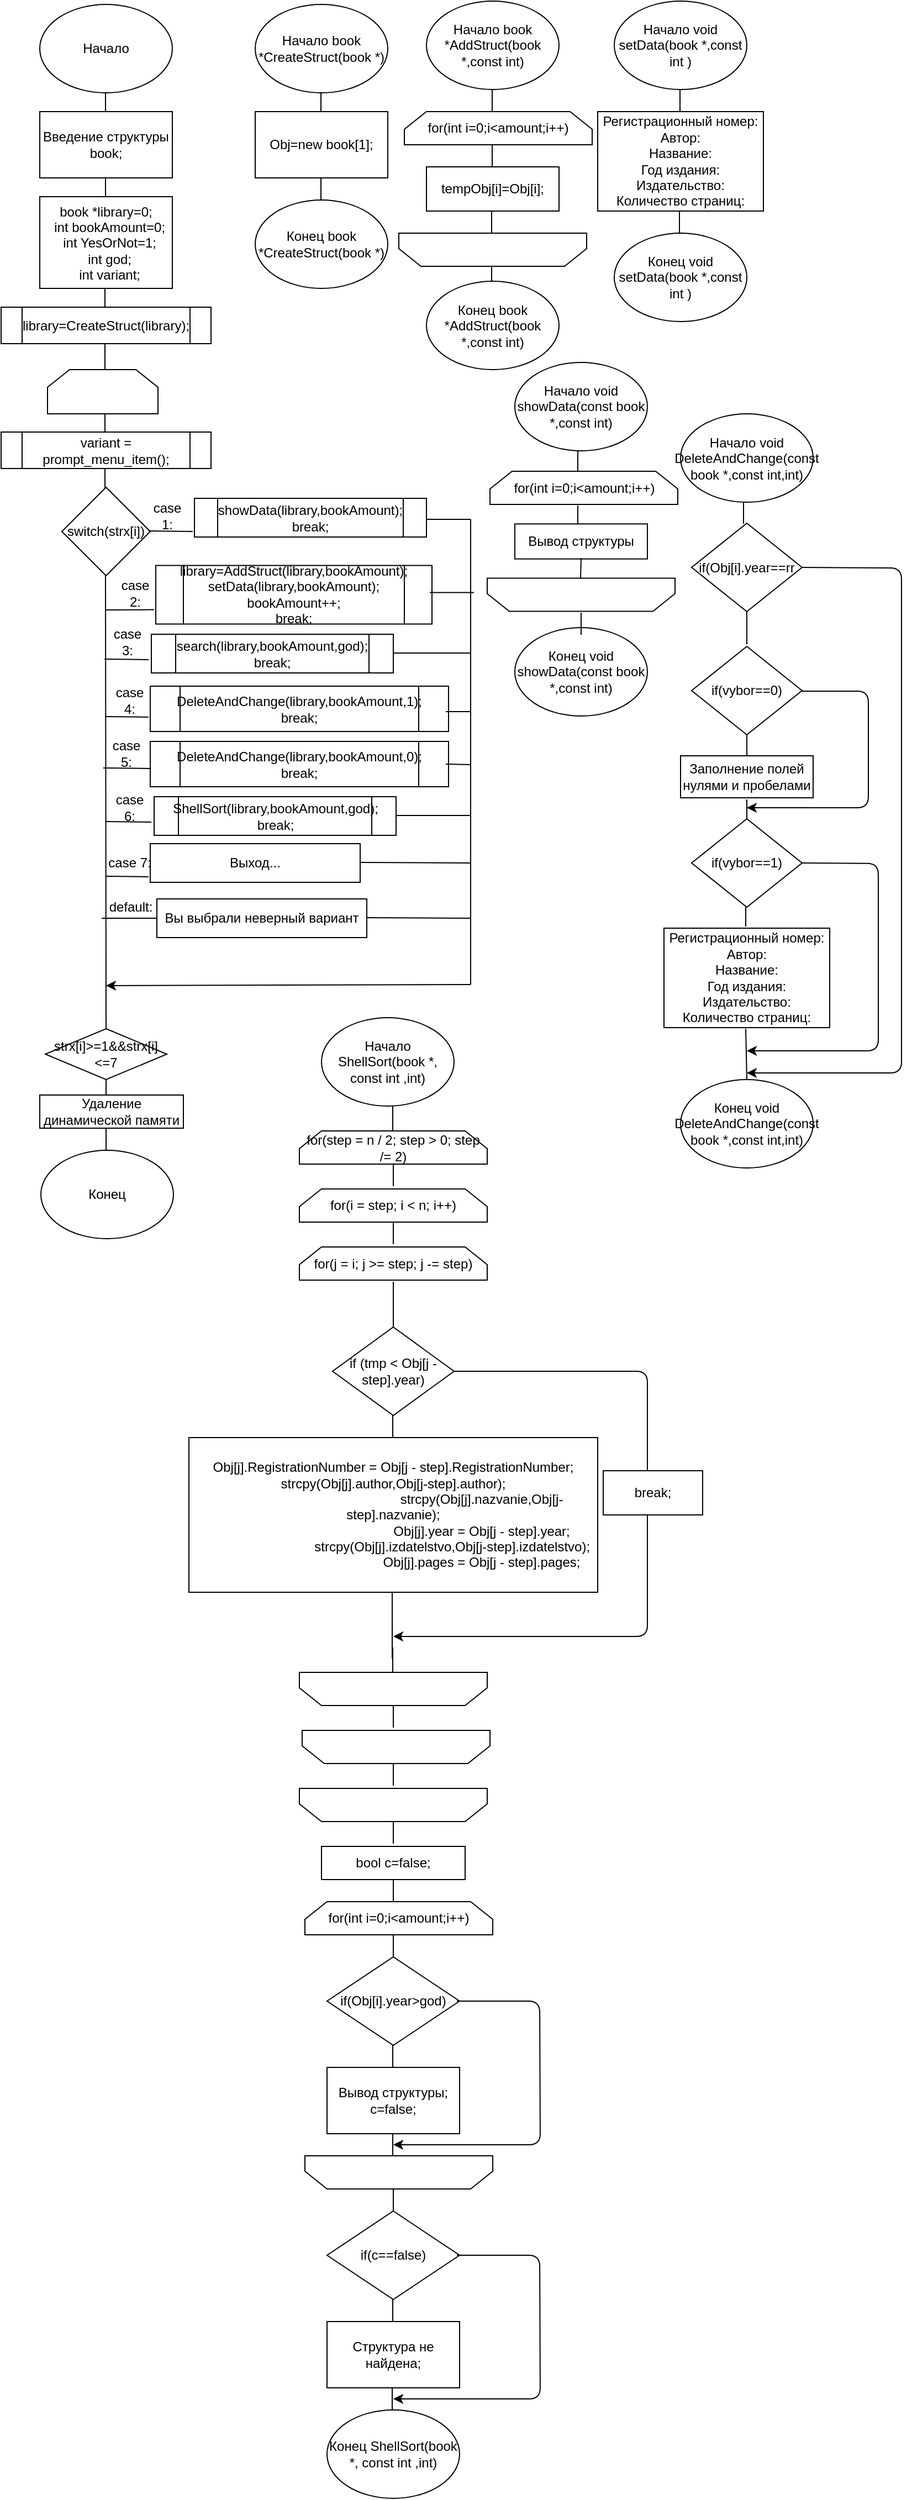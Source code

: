<mxfile version="12.4.2" type="device" pages="1"><diagram id="MbKFc0_4-GcgFF93eHTr" name="Page-1"><mxGraphModel dx="754" dy="468" grid="1" gridSize="10" guides="1" tooltips="1" connect="1" arrows="1" fold="1" page="1" pageScale="1" pageWidth="827" pageHeight="1169" math="0" shadow="0"><root><mxCell id="0"/><mxCell id="1" parent="0"/><mxCell id="6iYnwiyQNVGcTdJGd3L0-2" value="Начало&lt;br&gt;" style="ellipse;whiteSpace=wrap;html=1;" parent="1" vertex="1"><mxGeometry x="40" y="3" width="120" height="80" as="geometry"/></mxCell><mxCell id="6iYnwiyQNVGcTdJGd3L0-3" value="" style="endArrow=none;html=1;" parent="1" edge="1"><mxGeometry width="50" height="50" relative="1" as="geometry"><mxPoint x="99.5" y="103" as="sourcePoint"/><mxPoint x="99.5" y="83" as="targetPoint"/></mxGeometry></mxCell><mxCell id="6iYnwiyQNVGcTdJGd3L0-4" value="Введение структуры book;" style="rounded=0;whiteSpace=wrap;html=1;" parent="1" vertex="1"><mxGeometry x="40" y="100" width="120" height="60" as="geometry"/></mxCell><mxCell id="6iYnwiyQNVGcTdJGd3L0-5" value="" style="endArrow=none;html=1;" parent="1" edge="1"><mxGeometry width="50" height="50" relative="1" as="geometry"><mxPoint x="99.5" y="180" as="sourcePoint"/><mxPoint x="99.5" y="160" as="targetPoint"/></mxGeometry></mxCell><mxCell id="6iYnwiyQNVGcTdJGd3L0-6" value="&lt;div&gt;book *library=0;&lt;/div&gt;&lt;div&gt;&amp;nbsp; int bookAmount=0;&lt;/div&gt;&lt;div&gt;&amp;nbsp; int YesOrNot=1;&lt;/div&gt;&lt;div&gt;&amp;nbsp; int god;&lt;/div&gt;&lt;div&gt;&amp;nbsp; int variant;&lt;/div&gt;" style="rounded=0;whiteSpace=wrap;html=1;" parent="1" vertex="1"><mxGeometry x="40" y="177" width="120" height="83" as="geometry"/></mxCell><mxCell id="6iYnwiyQNVGcTdJGd3L0-7" value="" style="endArrow=none;html=1;" parent="1" edge="1"><mxGeometry width="50" height="50" relative="1" as="geometry"><mxPoint x="99" y="280" as="sourcePoint"/><mxPoint x="99" y="260" as="targetPoint"/></mxGeometry></mxCell><mxCell id="6iYnwiyQNVGcTdJGd3L0-8" value="library=CreateStruct(library);" style="shape=process;whiteSpace=wrap;html=1;backgroundOutline=1;" parent="1" vertex="1"><mxGeometry x="5" y="277" width="190" height="33" as="geometry"/></mxCell><mxCell id="6iYnwiyQNVGcTdJGd3L0-9" value="" style="endArrow=none;html=1;" parent="1" edge="1"><mxGeometry width="50" height="50" relative="1" as="geometry"><mxPoint x="99" y="334" as="sourcePoint"/><mxPoint x="99" y="310" as="targetPoint"/></mxGeometry></mxCell><mxCell id="6iYnwiyQNVGcTdJGd3L0-12" value="" style="endArrow=none;html=1;" parent="1" edge="1"><mxGeometry width="50" height="50" relative="1" as="geometry"><mxPoint x="99" y="393" as="sourcePoint"/><mxPoint x="99" y="373" as="targetPoint"/></mxGeometry></mxCell><mxCell id="6iYnwiyQNVGcTdJGd3L0-14" value="variant = prompt_menu_item();" style="shape=process;whiteSpace=wrap;html=1;backgroundOutline=1;" parent="1" vertex="1"><mxGeometry x="5" y="390" width="190" height="33" as="geometry"/></mxCell><mxCell id="6iYnwiyQNVGcTdJGd3L0-15" value="" style="endArrow=none;html=1;" parent="1" edge="1"><mxGeometry width="50" height="50" relative="1" as="geometry"><mxPoint x="99" y="443" as="sourcePoint"/><mxPoint x="99" y="423" as="targetPoint"/></mxGeometry></mxCell><mxCell id="6iYnwiyQNVGcTdJGd3L0-16" value="switch(strx[i])" style="rhombus;whiteSpace=wrap;html=1;" parent="1" vertex="1"><mxGeometry x="60" y="440" width="80" height="80" as="geometry"/></mxCell><mxCell id="6iYnwiyQNVGcTdJGd3L0-17" value="" style="endArrow=none;html=1;" parent="1" edge="1"><mxGeometry width="50" height="50" relative="1" as="geometry"><mxPoint x="100" y="930" as="sourcePoint"/><mxPoint x="99.5" y="520" as="targetPoint"/></mxGeometry></mxCell><mxCell id="6iYnwiyQNVGcTdJGd3L0-18" value="" style="endArrow=none;html=1;" parent="1" edge="1"><mxGeometry width="50" height="50" relative="1" as="geometry"><mxPoint x="138.5" y="479.5" as="sourcePoint"/><mxPoint x="178.5" y="480" as="targetPoint"/></mxGeometry></mxCell><mxCell id="6iYnwiyQNVGcTdJGd3L0-20" value="" style="endArrow=none;html=1;" parent="1" edge="1"><mxGeometry width="50" height="50" relative="1" as="geometry"><mxPoint x="100" y="551" as="sourcePoint"/><mxPoint x="143.5" y="550.75" as="targetPoint"/></mxGeometry></mxCell><mxCell id="6iYnwiyQNVGcTdJGd3L0-22" value="" style="endArrow=none;html=1;" parent="1" edge="1"><mxGeometry width="50" height="50" relative="1" as="geometry"><mxPoint x="98.5" y="595.5" as="sourcePoint"/><mxPoint x="138.5" y="596" as="targetPoint"/></mxGeometry></mxCell><mxCell id="6iYnwiyQNVGcTdJGd3L0-24" value="" style="endArrow=none;html=1;" parent="1" edge="1"><mxGeometry width="50" height="50" relative="1" as="geometry"><mxPoint x="100" y="647.5" as="sourcePoint"/><mxPoint x="138.5" y="648" as="targetPoint"/></mxGeometry></mxCell><mxCell id="6iYnwiyQNVGcTdJGd3L0-26" value="" style="endArrow=none;html=1;entryX=0;entryY=0.75;entryDx=0;entryDy=0;" parent="1" edge="1"><mxGeometry width="50" height="50" relative="1" as="geometry"><mxPoint x="97.5" y="694" as="sourcePoint"/><mxPoint x="140" y="694.5" as="targetPoint"/></mxGeometry></mxCell><mxCell id="6iYnwiyQNVGcTdJGd3L0-28" value="" style="endArrow=none;html=1;entryX=0;entryY=0.75;entryDx=0;entryDy=0;" parent="1" edge="1"><mxGeometry width="50" height="50" relative="1" as="geometry"><mxPoint x="100" y="742.5" as="sourcePoint"/><mxPoint x="141" y="743" as="targetPoint"/></mxGeometry></mxCell><mxCell id="6iYnwiyQNVGcTdJGd3L0-30" value="" style="endArrow=none;html=1;" parent="1" edge="1"><mxGeometry width="50" height="50" relative="1" as="geometry"><mxPoint x="100" y="792" as="sourcePoint"/><mxPoint x="138.5" y="792.5" as="targetPoint"/></mxGeometry></mxCell><mxCell id="6iYnwiyQNVGcTdJGd3L0-31" value="Выход..." style="rounded=0;whiteSpace=wrap;html=1;" parent="1" vertex="1"><mxGeometry x="140" y="762.5" width="190" height="35" as="geometry"/></mxCell><mxCell id="6iYnwiyQNVGcTdJGd3L0-32" value="&lt;span style=&quot;white-space: normal&quot;&gt;case 2:&lt;/span&gt;" style="text;html=1;align=center;verticalAlign=middle;resizable=0;points=[];;autosize=1;" parent="1" vertex="1"><mxGeometry x="101" y="525.75" width="50" height="20" as="geometry"/></mxCell><mxCell id="6iYnwiyQNVGcTdJGd3L0-33" value="&lt;span style=&quot;white-space: normal&quot;&gt;case 1:&lt;/span&gt;" style="text;html=1;align=center;verticalAlign=middle;resizable=0;points=[];;autosize=1;" parent="1" vertex="1"><mxGeometry x="130" y="455.5" width="50" height="20" as="geometry"/></mxCell><mxCell id="6iYnwiyQNVGcTdJGd3L0-34" value="&lt;span style=&quot;white-space: normal&quot;&gt;case 3:&lt;/span&gt;" style="text;html=1;align=center;verticalAlign=middle;resizable=0;points=[];;autosize=1;" parent="1" vertex="1"><mxGeometry x="93.5" y="570" width="50" height="20" as="geometry"/></mxCell><mxCell id="6iYnwiyQNVGcTdJGd3L0-35" value="&lt;span style=&quot;white-space: normal&quot;&gt;case 4:&lt;/span&gt;" style="text;html=1;align=center;verticalAlign=middle;resizable=0;points=[];;autosize=1;" parent="1" vertex="1"><mxGeometry x="96" y="623" width="50" height="20" as="geometry"/></mxCell><mxCell id="6iYnwiyQNVGcTdJGd3L0-36" value="&lt;span style=&quot;white-space: normal&quot;&gt;case 5:&lt;/span&gt;" style="text;html=1;align=center;verticalAlign=middle;resizable=0;points=[];;autosize=1;" parent="1" vertex="1"><mxGeometry x="92.5" y="670.5" width="50" height="20" as="geometry"/></mxCell><mxCell id="6iYnwiyQNVGcTdJGd3L0-37" value="&lt;span style=&quot;white-space: normal&quot;&gt;case 6:&lt;/span&gt;" style="text;html=1;align=center;verticalAlign=middle;resizable=0;points=[];;autosize=1;" parent="1" vertex="1"><mxGeometry x="96" y="720" width="50" height="20" as="geometry"/></mxCell><mxCell id="6iYnwiyQNVGcTdJGd3L0-38" value="case 7:" style="text;html=1;align=center;verticalAlign=middle;resizable=0;points=[];;autosize=1;" parent="1" vertex="1"><mxGeometry x="96" y="770" width="50" height="20" as="geometry"/></mxCell><mxCell id="6iYnwiyQNVGcTdJGd3L0-39" value="showData(library,bookAmount);&lt;br&gt;break;" style="shape=process;whiteSpace=wrap;html=1;backgroundOutline=1;" parent="1" vertex="1"><mxGeometry x="180" y="450" width="210" height="35" as="geometry"/></mxCell><mxCell id="6iYnwiyQNVGcTdJGd3L0-42" value="library=AddStruct(library,bookAmount);&lt;br&gt;setData(library,bookAmount);&lt;br&gt;bookAmount++;&lt;br&gt;break;" style="shape=process;whiteSpace=wrap;html=1;backgroundOutline=1;" parent="1" vertex="1"><mxGeometry x="145" y="510.75" width="250" height="53" as="geometry"/></mxCell><mxCell id="6iYnwiyQNVGcTdJGd3L0-44" value="search(library,bookAmount,god);&lt;br&gt;break;" style="shape=process;whiteSpace=wrap;html=1;backgroundOutline=1;" parent="1" vertex="1"><mxGeometry x="141" y="573" width="219" height="35" as="geometry"/></mxCell><mxCell id="6iYnwiyQNVGcTdJGd3L0-45" value="DeleteAndChange(library,bookAmount,1);&lt;br&gt;break;" style="shape=process;whiteSpace=wrap;html=1;backgroundOutline=1;" parent="1" vertex="1"><mxGeometry x="140" y="620" width="270" height="41" as="geometry"/></mxCell><mxCell id="6iYnwiyQNVGcTdJGd3L0-46" value="DeleteAndChange(library,bookAmount,0);&lt;br&gt;break;" style="shape=process;whiteSpace=wrap;html=1;backgroundOutline=1;" parent="1" vertex="1"><mxGeometry x="140" y="670" width="270" height="41" as="geometry"/></mxCell><mxCell id="6iYnwiyQNVGcTdJGd3L0-48" value="ShellSort(library,bookAmount,god);&lt;br&gt;break;" style="shape=process;whiteSpace=wrap;html=1;backgroundOutline=1;" parent="1" vertex="1"><mxGeometry x="143.5" y="720" width="219" height="35" as="geometry"/></mxCell><mxCell id="6iYnwiyQNVGcTdJGd3L0-49" value="" style="endArrow=none;html=1;" parent="1" edge="1"><mxGeometry width="50" height="50" relative="1" as="geometry"><mxPoint x="96" y="830" as="sourcePoint"/><mxPoint x="146" y="830" as="targetPoint"/></mxGeometry></mxCell><mxCell id="6iYnwiyQNVGcTdJGd3L0-50" value="default:" style="text;html=1;align=center;verticalAlign=middle;resizable=0;points=[];;autosize=1;" parent="1" vertex="1"><mxGeometry x="97" y="810" width="50" height="20" as="geometry"/></mxCell><mxCell id="6iYnwiyQNVGcTdJGd3L0-53" value="Вы выбрали неверный вариант" style="rounded=0;whiteSpace=wrap;html=1;" parent="1" vertex="1"><mxGeometry x="146" y="812.5" width="190" height="35" as="geometry"/></mxCell><mxCell id="6iYnwiyQNVGcTdJGd3L0-55" value="strx[i]&amp;gt;=1&amp;amp;&amp;amp;strx[i]&amp;lt;=7" style="rhombus;whiteSpace=wrap;html=1;" parent="1" vertex="1"><mxGeometry x="45" y="930" width="110" height="46" as="geometry"/></mxCell><mxCell id="6iYnwiyQNVGcTdJGd3L0-56" value="" style="endArrow=none;html=1;" parent="1" edge="1"><mxGeometry width="50" height="50" relative="1" as="geometry"><mxPoint x="100" y="996" as="sourcePoint"/><mxPoint x="100" y="976" as="targetPoint"/></mxGeometry></mxCell><mxCell id="6iYnwiyQNVGcTdJGd3L0-57" value="Удаление динамической памяти" style="rounded=0;whiteSpace=wrap;html=1;" parent="1" vertex="1"><mxGeometry x="40" y="990" width="130" height="30" as="geometry"/></mxCell><mxCell id="6iYnwiyQNVGcTdJGd3L0-58" value="Конец" style="ellipse;whiteSpace=wrap;html=1;" parent="1" vertex="1"><mxGeometry x="41" y="1040" width="120" height="80" as="geometry"/></mxCell><mxCell id="6iYnwiyQNVGcTdJGd3L0-59" value="" style="endArrow=none;html=1;" parent="1" edge="1"><mxGeometry width="50" height="50" relative="1" as="geometry"><mxPoint x="100" y="1040" as="sourcePoint"/><mxPoint x="100" y="1020" as="targetPoint"/></mxGeometry></mxCell><mxCell id="6iYnwiyQNVGcTdJGd3L0-60" value="Начало&amp;nbsp;book *CreateStruct(book *)" style="ellipse;whiteSpace=wrap;html=1;" parent="1" vertex="1"><mxGeometry x="235" y="3" width="120" height="80" as="geometry"/></mxCell><mxCell id="6iYnwiyQNVGcTdJGd3L0-61" value="" style="endArrow=none;html=1;" parent="1" edge="1"><mxGeometry width="50" height="50" relative="1" as="geometry"><mxPoint x="294.5" y="103" as="sourcePoint"/><mxPoint x="294.5" y="83" as="targetPoint"/></mxGeometry></mxCell><mxCell id="6iYnwiyQNVGcTdJGd3L0-62" value="Obj=new book[1];" style="rounded=0;whiteSpace=wrap;html=1;" parent="1" vertex="1"><mxGeometry x="235" y="100" width="120" height="60" as="geometry"/></mxCell><mxCell id="6iYnwiyQNVGcTdJGd3L0-63" value="" style="endArrow=none;html=1;" parent="1" edge="1"><mxGeometry width="50" height="50" relative="1" as="geometry"><mxPoint x="294.5" y="180" as="sourcePoint"/><mxPoint x="294.5" y="160" as="targetPoint"/></mxGeometry></mxCell><mxCell id="6iYnwiyQNVGcTdJGd3L0-64" value="Конец book *CreateStruct(book *)" style="ellipse;whiteSpace=wrap;html=1;" parent="1" vertex="1"><mxGeometry x="235" y="180" width="120" height="80" as="geometry"/></mxCell><mxCell id="6iYnwiyQNVGcTdJGd3L0-65" value="Начало&amp;nbsp;book *AddStruct(book *,const int)" style="ellipse;whiteSpace=wrap;html=1;" parent="1" vertex="1"><mxGeometry x="390" width="120" height="80" as="geometry"/></mxCell><mxCell id="6iYnwiyQNVGcTdJGd3L0-66" value="" style="endArrow=none;html=1;" parent="1" edge="1"><mxGeometry width="50" height="50" relative="1" as="geometry"><mxPoint x="449.5" y="100" as="sourcePoint"/><mxPoint x="449.5" y="80" as="targetPoint"/></mxGeometry></mxCell><mxCell id="6iYnwiyQNVGcTdJGd3L0-67" value="for(int i=0;i&amp;lt;amount;i++)" style="shape=loopLimit;whiteSpace=wrap;html=1;" parent="1" vertex="1"><mxGeometry x="370" y="100" width="170" height="30" as="geometry"/></mxCell><mxCell id="6iYnwiyQNVGcTdJGd3L0-68" value="" style="endArrow=none;html=1;" parent="1" edge="1"><mxGeometry width="50" height="50" relative="1" as="geometry"><mxPoint x="449.5" y="150" as="sourcePoint"/><mxPoint x="449.5" y="130" as="targetPoint"/></mxGeometry></mxCell><mxCell id="6iYnwiyQNVGcTdJGd3L0-69" value="tempObj[i]=Obj[i];" style="rounded=0;whiteSpace=wrap;html=1;" parent="1" vertex="1"><mxGeometry x="390" y="150" width="120" height="40" as="geometry"/></mxCell><mxCell id="6iYnwiyQNVGcTdJGd3L0-70" value="" style="endArrow=none;html=1;" parent="1" edge="1"><mxGeometry width="50" height="50" relative="1" as="geometry"><mxPoint x="449" y="210" as="sourcePoint"/><mxPoint x="449" y="190" as="targetPoint"/></mxGeometry></mxCell><mxCell id="6iYnwiyQNVGcTdJGd3L0-73" value="" style="shape=loopLimit;whiteSpace=wrap;html=1;rotation=-180;" parent="1" vertex="1"><mxGeometry x="365" y="210" width="170" height="30" as="geometry"/></mxCell><mxCell id="6iYnwiyQNVGcTdJGd3L0-74" value="Конец book *AddStruct(book *,const int)" style="ellipse;whiteSpace=wrap;html=1;" parent="1" vertex="1"><mxGeometry x="390" y="253.5" width="120" height="80" as="geometry"/></mxCell><mxCell id="6iYnwiyQNVGcTdJGd3L0-77" value="" style="endArrow=none;html=1;" parent="1" edge="1"><mxGeometry width="50" height="50" relative="1" as="geometry"><mxPoint x="449" y="253.5" as="sourcePoint"/><mxPoint x="449" y="240" as="targetPoint"/></mxGeometry></mxCell><mxCell id="6iYnwiyQNVGcTdJGd3L0-78" value="Начало&amp;nbsp;void setData(book *,const int )" style="ellipse;whiteSpace=wrap;html=1;" parent="1" vertex="1"><mxGeometry x="560" width="120" height="80" as="geometry"/></mxCell><mxCell id="6iYnwiyQNVGcTdJGd3L0-79" value="" style="endArrow=none;html=1;" parent="1" edge="1"><mxGeometry width="50" height="50" relative="1" as="geometry"><mxPoint x="619.5" y="100" as="sourcePoint"/><mxPoint x="619.5" y="80" as="targetPoint"/></mxGeometry></mxCell><mxCell id="6iYnwiyQNVGcTdJGd3L0-80" value="Регистрационный номер:&lt;br&gt;Автор:&lt;br&gt;Название:&lt;br&gt;Год издания:&lt;br&gt;Издательство:&lt;br&gt;Количество страниц:&lt;br&gt;" style="rounded=0;whiteSpace=wrap;html=1;" parent="1" vertex="1"><mxGeometry x="545" y="100" width="150" height="90" as="geometry"/></mxCell><mxCell id="6iYnwiyQNVGcTdJGd3L0-83" value="Конец void setData(book *,const int )" style="ellipse;whiteSpace=wrap;html=1;" parent="1" vertex="1"><mxGeometry x="560" y="210" width="120" height="80" as="geometry"/></mxCell><mxCell id="6iYnwiyQNVGcTdJGd3L0-84" value="" style="endArrow=none;html=1;" parent="1" edge="1"><mxGeometry width="50" height="50" relative="1" as="geometry"><mxPoint x="619" y="210" as="sourcePoint"/><mxPoint x="619" y="190" as="targetPoint"/></mxGeometry></mxCell><mxCell id="6iYnwiyQNVGcTdJGd3L0-86" value="Начало void showData(const book *,const int)" style="ellipse;whiteSpace=wrap;html=1;" parent="1" vertex="1"><mxGeometry x="470" y="327" width="120" height="80" as="geometry"/></mxCell><mxCell id="6iYnwiyQNVGcTdJGd3L0-87" value="" style="endArrow=none;html=1;" parent="1" edge="1"><mxGeometry width="50" height="50" relative="1" as="geometry"><mxPoint x="527" y="426.5" as="sourcePoint"/><mxPoint x="527" y="406.5" as="targetPoint"/></mxGeometry></mxCell><mxCell id="6iYnwiyQNVGcTdJGd3L0-88" value="for(int i=0;i&amp;lt;amount;i++)" style="shape=loopLimit;whiteSpace=wrap;html=1;" parent="1" vertex="1"><mxGeometry x="447.5" y="425.5" width="170" height="30" as="geometry"/></mxCell><mxCell id="6iYnwiyQNVGcTdJGd3L0-89" value="" style="endArrow=none;html=1;" parent="1" edge="1"><mxGeometry width="50" height="50" relative="1" as="geometry"><mxPoint x="527" y="476.5" as="sourcePoint"/><mxPoint x="527" y="456.5" as="targetPoint"/></mxGeometry></mxCell><mxCell id="6iYnwiyQNVGcTdJGd3L0-92" value="" style="shape=loopLimit;whiteSpace=wrap;html=1;rotation=-180;" parent="1" vertex="1"><mxGeometry x="445" y="522.25" width="170" height="30" as="geometry"/></mxCell><mxCell id="6iYnwiyQNVGcTdJGd3L0-93" value="Конец void showData(const book *,const int)" style="ellipse;whiteSpace=wrap;html=1;" parent="1" vertex="1"><mxGeometry x="470" y="567" width="120" height="80" as="geometry"/></mxCell><mxCell id="6iYnwiyQNVGcTdJGd3L0-94" value="" style="endArrow=none;html=1;" parent="1" edge="1"><mxGeometry width="50" height="50" relative="1" as="geometry"><mxPoint x="530" y="573.5" as="sourcePoint"/><mxPoint x="530" y="553.5" as="targetPoint"/></mxGeometry></mxCell><mxCell id="6iYnwiyQNVGcTdJGd3L0-95" value="Начало void DeleteAndChange(const book *,const int,int)" style="ellipse;whiteSpace=wrap;html=1;" parent="1" vertex="1"><mxGeometry x="620" y="373.5" width="120" height="80" as="geometry"/></mxCell><mxCell id="6iYnwiyQNVGcTdJGd3L0-96" value="" style="endArrow=none;html=1;" parent="1" edge="1"><mxGeometry width="50" height="50" relative="1" as="geometry"><mxPoint x="677" y="473" as="sourcePoint"/><mxPoint x="677" y="453" as="targetPoint"/></mxGeometry></mxCell><mxCell id="6iYnwiyQNVGcTdJGd3L0-97" value="if(Obj[i].year==rr" style="rhombus;whiteSpace=wrap;html=1;" parent="1" vertex="1"><mxGeometry x="630" y="472.5" width="100" height="80" as="geometry"/></mxCell><mxCell id="6iYnwiyQNVGcTdJGd3L0-98" value="" style="endArrow=none;html=1;" parent="1" edge="1"><mxGeometry width="50" height="50" relative="1" as="geometry"><mxPoint x="680" y="582" as="sourcePoint"/><mxPoint x="680" y="552" as="targetPoint"/></mxGeometry></mxCell><mxCell id="6iYnwiyQNVGcTdJGd3L0-99" value="if(vybor==0)" style="rhombus;whiteSpace=wrap;html=1;" parent="1" vertex="1"><mxGeometry x="630" y="584" width="100" height="80" as="geometry"/></mxCell><mxCell id="6iYnwiyQNVGcTdJGd3L0-100" value="" style="endArrow=none;html=1;" parent="1" edge="1"><mxGeometry width="50" height="50" relative="1" as="geometry"><mxPoint x="680" y="740" as="sourcePoint"/><mxPoint x="680" y="722.5" as="targetPoint"/></mxGeometry></mxCell><mxCell id="6iYnwiyQNVGcTdJGd3L0-101" value="if(vybor==1)" style="rhombus;whiteSpace=wrap;html=1;" parent="1" vertex="1"><mxGeometry x="630" y="740" width="100" height="80" as="geometry"/></mxCell><mxCell id="6iYnwiyQNVGcTdJGd3L0-102" value="" style="endArrow=none;html=1;" parent="1" edge="1"><mxGeometry width="50" height="50" relative="1" as="geometry"><mxPoint x="680" y="683.5" as="sourcePoint"/><mxPoint x="680" y="663.5" as="targetPoint"/></mxGeometry></mxCell><mxCell id="6iYnwiyQNVGcTdJGd3L0-103" value="Заполнение полей нулями и пробелами" style="rounded=0;whiteSpace=wrap;html=1;" parent="1" vertex="1"><mxGeometry x="620" y="683" width="120" height="38" as="geometry"/></mxCell><mxCell id="6iYnwiyQNVGcTdJGd3L0-104" value="Регистрационный номер:&lt;br&gt;Автор:&lt;br&gt;Название:&lt;br&gt;Год издания:&lt;br&gt;Издательство:&lt;br&gt;Количество страниц:&lt;br&gt;" style="rounded=0;whiteSpace=wrap;html=1;" parent="1" vertex="1"><mxGeometry x="605" y="839" width="150" height="90" as="geometry"/></mxCell><mxCell id="6iYnwiyQNVGcTdJGd3L0-105" value="" style="endArrow=none;html=1;" parent="1" edge="1"><mxGeometry width="50" height="50" relative="1" as="geometry"><mxPoint x="679" y="837.5" as="sourcePoint"/><mxPoint x="679" y="820" as="targetPoint"/></mxGeometry></mxCell><mxCell id="6iYnwiyQNVGcTdJGd3L0-106" value="" style="endArrow=none;html=1;exitX=0.5;exitY=0;exitDx=0;exitDy=0;" parent="1" source="6iYnwiyQNVGcTdJGd3L0-107" edge="1"><mxGeometry width="50" height="50" relative="1" as="geometry"><mxPoint x="679" y="947.5" as="sourcePoint"/><mxPoint x="679" y="930" as="targetPoint"/></mxGeometry></mxCell><mxCell id="6iYnwiyQNVGcTdJGd3L0-107" value="Конец void DeleteAndChange(const book *,const int,int)" style="ellipse;whiteSpace=wrap;html=1;" parent="1" vertex="1"><mxGeometry x="620" y="976" width="120" height="80" as="geometry"/></mxCell><mxCell id="6iYnwiyQNVGcTdJGd3L0-108" value="" style="endArrow=classic;html=1;" parent="1" edge="1"><mxGeometry width="50" height="50" relative="1" as="geometry"><mxPoint x="730" y="512.5" as="sourcePoint"/><mxPoint x="680" y="970" as="targetPoint"/><Array as="points"><mxPoint x="820" y="513"/><mxPoint x="820" y="597"/><mxPoint x="820" y="970"/></Array></mxGeometry></mxCell><mxCell id="6iYnwiyQNVGcTdJGd3L0-109" value="" style="endArrow=classic;html=1;" parent="1" edge="1"><mxGeometry width="50" height="50" relative="1" as="geometry"><mxPoint x="730" y="624.5" as="sourcePoint"/><mxPoint x="680" y="730" as="targetPoint"/><Array as="points"><mxPoint x="790" y="624.5"/><mxPoint x="790" y="730"/></Array></mxGeometry></mxCell><mxCell id="6iYnwiyQNVGcTdJGd3L0-110" value="" style="endArrow=classic;html=1;" parent="1" edge="1"><mxGeometry width="50" height="50" relative="1" as="geometry"><mxPoint x="730" y="780" as="sourcePoint"/><mxPoint x="680" y="950" as="targetPoint"/><Array as="points"><mxPoint x="799" y="780.5"/><mxPoint x="799" y="950"/></Array></mxGeometry></mxCell><mxCell id="6iYnwiyQNVGcTdJGd3L0-111" value="Начало ShellSort(book *, const int ,int)" style="ellipse;whiteSpace=wrap;html=1;" parent="1" vertex="1"><mxGeometry x="295" y="920" width="120" height="80" as="geometry"/></mxCell><mxCell id="6iYnwiyQNVGcTdJGd3L0-112" value="" style="endArrow=none;html=1;" parent="1" edge="1"><mxGeometry width="50" height="50" relative="1" as="geometry"><mxPoint x="359.5" y="1022.5" as="sourcePoint"/><mxPoint x="359.5" y="1000" as="targetPoint"/></mxGeometry></mxCell><mxCell id="6iYnwiyQNVGcTdJGd3L0-113" value="for(step = n / 2; step &amp;gt; 0; step /= 2)" style="shape=loopLimit;whiteSpace=wrap;html=1;" parent="1" vertex="1"><mxGeometry x="275" y="1022.5" width="170" height="30" as="geometry"/></mxCell><mxCell id="6iYnwiyQNVGcTdJGd3L0-114" value="" style="endArrow=none;html=1;" parent="1" edge="1"><mxGeometry width="50" height="50" relative="1" as="geometry"><mxPoint x="360" y="1072.5" as="sourcePoint"/><mxPoint x="360" y="1052.5" as="targetPoint"/></mxGeometry></mxCell><mxCell id="6iYnwiyQNVGcTdJGd3L0-115" value="for(i = step; i &amp;lt; n; i++)" style="shape=loopLimit;whiteSpace=wrap;html=1;" parent="1" vertex="1"><mxGeometry x="275" y="1075" width="170" height="30" as="geometry"/></mxCell><mxCell id="6iYnwiyQNVGcTdJGd3L0-116" value="" style="endArrow=none;html=1;" parent="1" edge="1"><mxGeometry width="50" height="50" relative="1" as="geometry"><mxPoint x="360" y="1125" as="sourcePoint"/><mxPoint x="360" y="1105" as="targetPoint"/></mxGeometry></mxCell><mxCell id="6iYnwiyQNVGcTdJGd3L0-117" value="for(j = i; j &amp;gt;= step; j -= step)" style="shape=loopLimit;whiteSpace=wrap;html=1;" parent="1" vertex="1"><mxGeometry x="275" y="1127.5" width="170" height="30" as="geometry"/></mxCell><mxCell id="6iYnwiyQNVGcTdJGd3L0-118" value="" style="endArrow=none;html=1;" parent="1" edge="1"><mxGeometry width="50" height="50" relative="1" as="geometry"><mxPoint x="360" y="1200" as="sourcePoint"/><mxPoint x="360" y="1159" as="targetPoint"/></mxGeometry></mxCell><mxCell id="6iYnwiyQNVGcTdJGd3L0-119" value="if (tmp &amp;lt; Obj[j - step].year)" style="rhombus;whiteSpace=wrap;html=1;" parent="1" vertex="1"><mxGeometry x="305" y="1200" width="110" height="80" as="geometry"/></mxCell><mxCell id="6iYnwiyQNVGcTdJGd3L0-120" value="" style="endArrow=none;html=1;" parent="1" edge="1"><mxGeometry width="50" height="50" relative="1" as="geometry"><mxPoint x="359.5" y="1300" as="sourcePoint"/><mxPoint x="359.5" y="1280" as="targetPoint"/></mxGeometry></mxCell><mxCell id="6iYnwiyQNVGcTdJGd3L0-121" value="&lt;div&gt;Obj[j].RegistrationNumber = Obj[j - step].RegistrationNumber;&lt;/div&gt;&lt;div&gt;strcpy(Obj[j].author,Obj[j-step].author);&lt;/div&gt;&lt;div&gt;&lt;span style=&quot;white-space: pre&quot;&gt;&#9;&#9;&#9;&#9;&#9;&#9;&lt;/span&gt;strcpy(Obj[j].nazvanie,Obj[j-step].nazvanie);&lt;/div&gt;&lt;div&gt;&lt;span style=&quot;white-space: pre&quot;&gt;&#9;&#9;&#9;&#9;&#9;&#9;&lt;/span&gt;Obj[j].year = Obj[j - step].year;&lt;/div&gt;&lt;div&gt;&lt;span style=&quot;white-space: pre&quot;&gt;&#9;&#9;&#9;&#9;&lt;/span&gt;strcpy(Obj[j].izdatelstvo,Obj[j-step].izdatelstvo);&lt;/div&gt;&lt;div&gt;&lt;span style=&quot;white-space: pre&quot;&gt;&#9;&#9;&#9;&#9;&#9;&#9;&lt;/span&gt;Obj[j].pages = Obj[j - step].pages;&lt;/div&gt;" style="rounded=0;whiteSpace=wrap;html=1;" parent="1" vertex="1"><mxGeometry x="175" y="1300" width="370" height="140" as="geometry"/></mxCell><mxCell id="6iYnwiyQNVGcTdJGd3L0-122" value="" style="endArrow=none;html=1;" parent="1" edge="1"><mxGeometry width="50" height="50" relative="1" as="geometry"><mxPoint x="359" y="1500" as="sourcePoint"/><mxPoint x="359" y="1440" as="targetPoint"/></mxGeometry></mxCell><mxCell id="6iYnwiyQNVGcTdJGd3L0-123" value="" style="endArrow=classic;html=1;" parent="1" edge="1"><mxGeometry width="50" height="50" relative="1" as="geometry"><mxPoint x="415" y="1240" as="sourcePoint"/><mxPoint x="360" y="1480" as="targetPoint"/><Array as="points"><mxPoint x="590" y="1240"/><mxPoint x="590" y="1480"/></Array></mxGeometry></mxCell><mxCell id="6iYnwiyQNVGcTdJGd3L0-124" value="" style="endArrow=none;html=1;" parent="1" edge="1"><mxGeometry width="50" height="50" relative="1" as="geometry"><mxPoint x="359.5" y="1512.5" as="sourcePoint"/><mxPoint x="359.5" y="1490" as="targetPoint"/></mxGeometry></mxCell><mxCell id="6iYnwiyQNVGcTdJGd3L0-125" value="" style="shape=loopLimit;whiteSpace=wrap;html=1;rotation=180;" parent="1" vertex="1"><mxGeometry x="275" y="1512.5" width="170" height="30" as="geometry"/></mxCell><mxCell id="6iYnwiyQNVGcTdJGd3L0-126" value="" style="endArrow=none;html=1;" parent="1" edge="1"><mxGeometry width="50" height="50" relative="1" as="geometry"><mxPoint x="360" y="1562.5" as="sourcePoint"/><mxPoint x="360" y="1542.5" as="targetPoint"/></mxGeometry></mxCell><mxCell id="6iYnwiyQNVGcTdJGd3L0-128" value="" style="endArrow=none;html=1;" parent="1" edge="1"><mxGeometry width="50" height="50" relative="1" as="geometry"><mxPoint x="360" y="1615" as="sourcePoint"/><mxPoint x="360" y="1595" as="targetPoint"/></mxGeometry></mxCell><mxCell id="6iYnwiyQNVGcTdJGd3L0-129" value="" style="shape=loopLimit;whiteSpace=wrap;html=1;rotation=180;" parent="1" vertex="1"><mxGeometry x="275" y="1617.5" width="170" height="30" as="geometry"/></mxCell><mxCell id="Ulf80YULxFQyGYG69Yuk-1" value="" style="endArrow=none;html=1;" parent="1" edge="1"><mxGeometry width="50" height="50" relative="1" as="geometry"><mxPoint x="360" y="1667.5" as="sourcePoint"/><mxPoint x="360" y="1647.5" as="targetPoint"/></mxGeometry></mxCell><mxCell id="Ulf80YULxFQyGYG69Yuk-2" value="bool c=false;" style="rounded=0;whiteSpace=wrap;html=1;" parent="1" vertex="1"><mxGeometry x="295" y="1670" width="130" height="30" as="geometry"/></mxCell><mxCell id="Ulf80YULxFQyGYG69Yuk-3" value="for(int i=0;i&amp;lt;amount;i++)" style="shape=loopLimit;whiteSpace=wrap;html=1;" parent="1" vertex="1"><mxGeometry x="280" y="1720" width="170" height="30" as="geometry"/></mxCell><mxCell id="Ulf80YULxFQyGYG69Yuk-4" value="" style="endArrow=none;html=1;" parent="1" edge="1"><mxGeometry width="50" height="50" relative="1" as="geometry"><mxPoint x="360" y="1720" as="sourcePoint"/><mxPoint x="360" y="1700" as="targetPoint"/></mxGeometry></mxCell><mxCell id="Ulf80YULxFQyGYG69Yuk-5" value="" style="endArrow=none;html=1;" parent="1" edge="1"><mxGeometry width="50" height="50" relative="1" as="geometry"><mxPoint x="360" y="1770" as="sourcePoint"/><mxPoint x="360" y="1750" as="targetPoint"/></mxGeometry></mxCell><mxCell id="Ulf80YULxFQyGYG69Yuk-6" value="if(Obj[i].year&amp;gt;god)" style="rhombus;whiteSpace=wrap;html=1;" parent="1" vertex="1"><mxGeometry x="300" y="1770" width="120" height="80" as="geometry"/></mxCell><mxCell id="Ulf80YULxFQyGYG69Yuk-7" value="Вывод структуры;&lt;br&gt;c=false;" style="rounded=0;whiteSpace=wrap;html=1;" parent="1" vertex="1"><mxGeometry x="300" y="1870" width="120" height="60" as="geometry"/></mxCell><mxCell id="Ulf80YULxFQyGYG69Yuk-8" value="" style="endArrow=none;html=1;" parent="1" edge="1"><mxGeometry width="50" height="50" relative="1" as="geometry"><mxPoint x="359.5" y="1870" as="sourcePoint"/><mxPoint x="359.5" y="1850" as="targetPoint"/></mxGeometry></mxCell><mxCell id="Ulf80YULxFQyGYG69Yuk-9" value="" style="endArrow=none;html=1;" parent="1" edge="1"><mxGeometry width="50" height="50" relative="1" as="geometry"><mxPoint x="359.5" y="1950" as="sourcePoint"/><mxPoint x="359.5" y="1930" as="targetPoint"/></mxGeometry></mxCell><mxCell id="Ulf80YULxFQyGYG69Yuk-10" value="" style="shape=loopLimit;whiteSpace=wrap;html=1;rotation=180;" parent="1" vertex="1"><mxGeometry x="280" y="1950" width="170" height="30" as="geometry"/></mxCell><mxCell id="Ulf80YULxFQyGYG69Yuk-12" value="&lt;span style=&quot;color: rgba(0 , 0 , 0 , 0) ; font-family: monospace ; font-size: 0px ; white-space: nowrap&quot;&gt;%3CmxGraphModel%3E%3Croot%3E%3CmxCell%20id%3D%220%22%2F%3E%3CmxCell%20id%3D%221%22%20parent%3D%220%22%2F%3E%3CmxCell%20id%3D%222%22%20value%3D%22%26lt%3Bspan%20style%3D%26quot%3Bcolor%3A%20rgba(0%20%2C%200%20%2C%200%20%2C%200)%20%3B%20font-family%3A%20monospace%20%3B%20font-size%3A%200px%20%3B%20white-space%3A%20normal%20%3B%20background-color%3A%20rgb(248%20%2C%20249%20%2C%20250)%26quot%3B%26gt%3B%253CmxGraphModel%253E%253Croot%253E%253CmxCell%2520id%253D%25220%2522%252F%253E%253CmxCell%2520id%253D%25221%2522%2520parent%253D%25220%2522%252F%253E%253CmxCell%2520id%253D%25222%2522%2520value%253D%2522%2522%2520style%253D%2522shape%253DloopLimit%253BwhiteSpace%253Dwrap%253Bhtml%253D1%253Brotation%253D180%253B%2522%2520vertex%253D%25221%2522%2520parent%253D%25221%2522%253E%253CmxGeometry%2520x%253D%2522275%2522%2520y%253D%25221617.5%2522%2520width%253D%2522170%2522%2520height%253D%252230%2522%2520as%253D%2522geometry%2522%252F%253E%253C%252FmxCell%253E%253C%252Froot%253E%253C%252FmxGraphModel%253E%26lt%3B%2Fspan%26gt%3B%22%20style%3D%22shape%3DloopLimit%3BwhiteSpace%3Dwrap%3Bhtml%3D1%3Brotation%3D180%3Bdirection%3Dwest%3B%22%20vertex%3D%221%22%20parent%3D%221%22%3E%3CmxGeometry%20x%3D%22275%22%20y%3D%221565%22%20width%3D%22170%22%20height%3D%2230%22%20as%3D%22geometry%22%2F%3E%3C%2FmxCell%3E%3C%2Froot%3E%3C%2FmxGraphModel%3E&lt;/span&gt;" style="shape=loopLimit;whiteSpace=wrap;html=1;rotation=-180;" parent="1" vertex="1"><mxGeometry x="277.5" y="1565" width="170" height="30" as="geometry"/></mxCell><mxCell id="Ulf80YULxFQyGYG69Yuk-13" value="" style="endArrow=classic;html=1;" parent="1" edge="1"><mxGeometry width="50" height="50" relative="1" as="geometry"><mxPoint x="417.5" y="1810" as="sourcePoint"/><mxPoint x="360" y="1940" as="targetPoint"/><Array as="points"><mxPoint x="492.5" y="1810"/><mxPoint x="493" y="1940"/></Array></mxGeometry></mxCell><mxCell id="Ulf80YULxFQyGYG69Yuk-14" value="" style="endArrow=none;html=1;" parent="1" edge="1"><mxGeometry width="50" height="50" relative="1" as="geometry"><mxPoint x="360" y="2000" as="sourcePoint"/><mxPoint x="360" y="1980" as="targetPoint"/></mxGeometry></mxCell><mxCell id="Ulf80YULxFQyGYG69Yuk-15" value="if(c==false)" style="rhombus;whiteSpace=wrap;html=1;" parent="1" vertex="1"><mxGeometry x="300" y="2000" width="120" height="80" as="geometry"/></mxCell><mxCell id="Ulf80YULxFQyGYG69Yuk-16" value="" style="endArrow=none;html=1;" parent="1" edge="1"><mxGeometry width="50" height="50" relative="1" as="geometry"><mxPoint x="359.5" y="2100" as="sourcePoint"/><mxPoint x="359.5" y="2080" as="targetPoint"/></mxGeometry></mxCell><mxCell id="Ulf80YULxFQyGYG69Yuk-17" value="Структура не найдена;" style="rounded=0;whiteSpace=wrap;html=1;" parent="1" vertex="1"><mxGeometry x="300" y="2100" width="120" height="60" as="geometry"/></mxCell><mxCell id="Ulf80YULxFQyGYG69Yuk-19" value="" style="endArrow=none;html=1;" parent="1" edge="1"><mxGeometry width="50" height="50" relative="1" as="geometry"><mxPoint x="359" y="2180" as="sourcePoint"/><mxPoint x="359" y="2160" as="targetPoint"/></mxGeometry></mxCell><mxCell id="Ulf80YULxFQyGYG69Yuk-20" value="Конец ShellSort(book *, const int ,int)" style="ellipse;whiteSpace=wrap;html=1;" parent="1" vertex="1"><mxGeometry x="300" y="2180" width="120" height="80" as="geometry"/></mxCell><mxCell id="rCjh-CwdzESQCHxGbdUr-1" value="Вывод структуры" style="rounded=0;whiteSpace=wrap;html=1;" parent="1" vertex="1"><mxGeometry x="470" y="473.16" width="120" height="31.67" as="geometry"/></mxCell><mxCell id="rCjh-CwdzESQCHxGbdUr-2" value="" style="endArrow=none;html=1;" parent="1" edge="1"><mxGeometry width="50" height="50" relative="1" as="geometry"><mxPoint x="529.5" y="522.25" as="sourcePoint"/><mxPoint x="530" y="504" as="targetPoint"/></mxGeometry></mxCell><mxCell id="rCjh-CwdzESQCHxGbdUr-3" value="" style="endArrow=none;html=1;" parent="1" edge="1"><mxGeometry width="50" height="50" relative="1" as="geometry"><mxPoint x="390" y="469" as="sourcePoint"/><mxPoint x="430" y="469" as="targetPoint"/></mxGeometry></mxCell><mxCell id="rCjh-CwdzESQCHxGbdUr-4" value="" style="endArrow=none;html=1;" parent="1" edge="1"><mxGeometry width="50" height="50" relative="1" as="geometry"><mxPoint x="430" y="890" as="sourcePoint"/><mxPoint x="430" y="469" as="targetPoint"/></mxGeometry></mxCell><mxCell id="rCjh-CwdzESQCHxGbdUr-5" value="" style="endArrow=classic;html=1;" parent="1" edge="1"><mxGeometry width="50" height="50" relative="1" as="geometry"><mxPoint x="430" y="890" as="sourcePoint"/><mxPoint x="100" y="891" as="targetPoint"/></mxGeometry></mxCell><mxCell id="rCjh-CwdzESQCHxGbdUr-6" value="" style="endArrow=none;html=1;" parent="1" edge="1"><mxGeometry width="50" height="50" relative="1" as="geometry"><mxPoint x="393" y="535.25" as="sourcePoint"/><mxPoint x="433" y="535.25" as="targetPoint"/></mxGeometry></mxCell><mxCell id="rCjh-CwdzESQCHxGbdUr-7" value="" style="endArrow=none;html=1;" parent="1" edge="1"><mxGeometry width="50" height="50" relative="1" as="geometry"><mxPoint x="360" y="590" as="sourcePoint"/><mxPoint x="430" y="590" as="targetPoint"/></mxGeometry></mxCell><mxCell id="rCjh-CwdzESQCHxGbdUr-8" value="" style="endArrow=none;html=1;" parent="1" edge="1"><mxGeometry width="50" height="50" relative="1" as="geometry"><mxPoint x="407.5" y="643" as="sourcePoint"/><mxPoint x="430" y="643" as="targetPoint"/></mxGeometry></mxCell><mxCell id="rCjh-CwdzESQCHxGbdUr-9" value="" style="endArrow=none;html=1;" parent="1" edge="1"><mxGeometry width="50" height="50" relative="1" as="geometry"><mxPoint x="407.5" y="690.5" as="sourcePoint"/><mxPoint x="430" y="691" as="targetPoint"/></mxGeometry></mxCell><mxCell id="rCjh-CwdzESQCHxGbdUr-10" value="" style="endArrow=none;html=1;" parent="1" edge="1"><mxGeometry width="50" height="50" relative="1" as="geometry"><mxPoint x="362.5" y="737" as="sourcePoint"/><mxPoint x="430" y="737" as="targetPoint"/></mxGeometry></mxCell><mxCell id="rCjh-CwdzESQCHxGbdUr-11" value="" style="endArrow=none;html=1;" parent="1" edge="1"><mxGeometry width="50" height="50" relative="1" as="geometry"><mxPoint x="330" y="779.5" as="sourcePoint"/><mxPoint x="430" y="780" as="targetPoint"/></mxGeometry></mxCell><mxCell id="rCjh-CwdzESQCHxGbdUr-12" value="" style="endArrow=none;html=1;" parent="1" edge="1"><mxGeometry width="50" height="50" relative="1" as="geometry"><mxPoint x="336" y="829.5" as="sourcePoint"/><mxPoint x="430" y="830" as="targetPoint"/></mxGeometry></mxCell><mxCell id="rCjh-CwdzESQCHxGbdUr-15" value="" style="shape=loopLimit;whiteSpace=wrap;html=1;" parent="1" vertex="1"><mxGeometry x="47" y="333.5" width="100" height="40" as="geometry"/></mxCell><mxCell id="rCjh-CwdzESQCHxGbdUr-16" value="" style="endArrow=classic;html=1;" parent="1" edge="1"><mxGeometry width="50" height="50" relative="1" as="geometry"><mxPoint x="417.5" y="2040" as="sourcePoint"/><mxPoint x="360" y="2170" as="targetPoint"/><Array as="points"><mxPoint x="492.5" y="2040"/><mxPoint x="493" y="2170"/></Array></mxGeometry></mxCell><mxCell id="0QzzdTRT2-Ia1Un6uhF8-1" value="break;" style="rounded=0;whiteSpace=wrap;html=1;" vertex="1" parent="1"><mxGeometry x="550" y="1330" width="90" height="40" as="geometry"/></mxCell></root></mxGraphModel></diagram></mxfile>